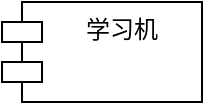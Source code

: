 <mxfile version="16.4.6" type="github">
  <diagram id="dgvY_rVGDL0mgEJ4h0jD" name="第 1 页">
    <mxGraphModel dx="1038" dy="547" grid="1" gridSize="10" guides="1" tooltips="1" connect="1" arrows="1" fold="1" page="1" pageScale="1" pageWidth="827" pageHeight="1169" math="0" shadow="0">
      <root>
        <mxCell id="0" />
        <mxCell id="1" parent="0" />
        <mxCell id="iDCLeAGYW5DPLVCuSpxa-1" value="学习机" style="shape=module;align=left;spacingLeft=20;align=center;verticalAlign=top;" vertex="1" parent="1">
          <mxGeometry x="150" y="360" width="100" height="50" as="geometry" />
        </mxCell>
      </root>
    </mxGraphModel>
  </diagram>
</mxfile>

